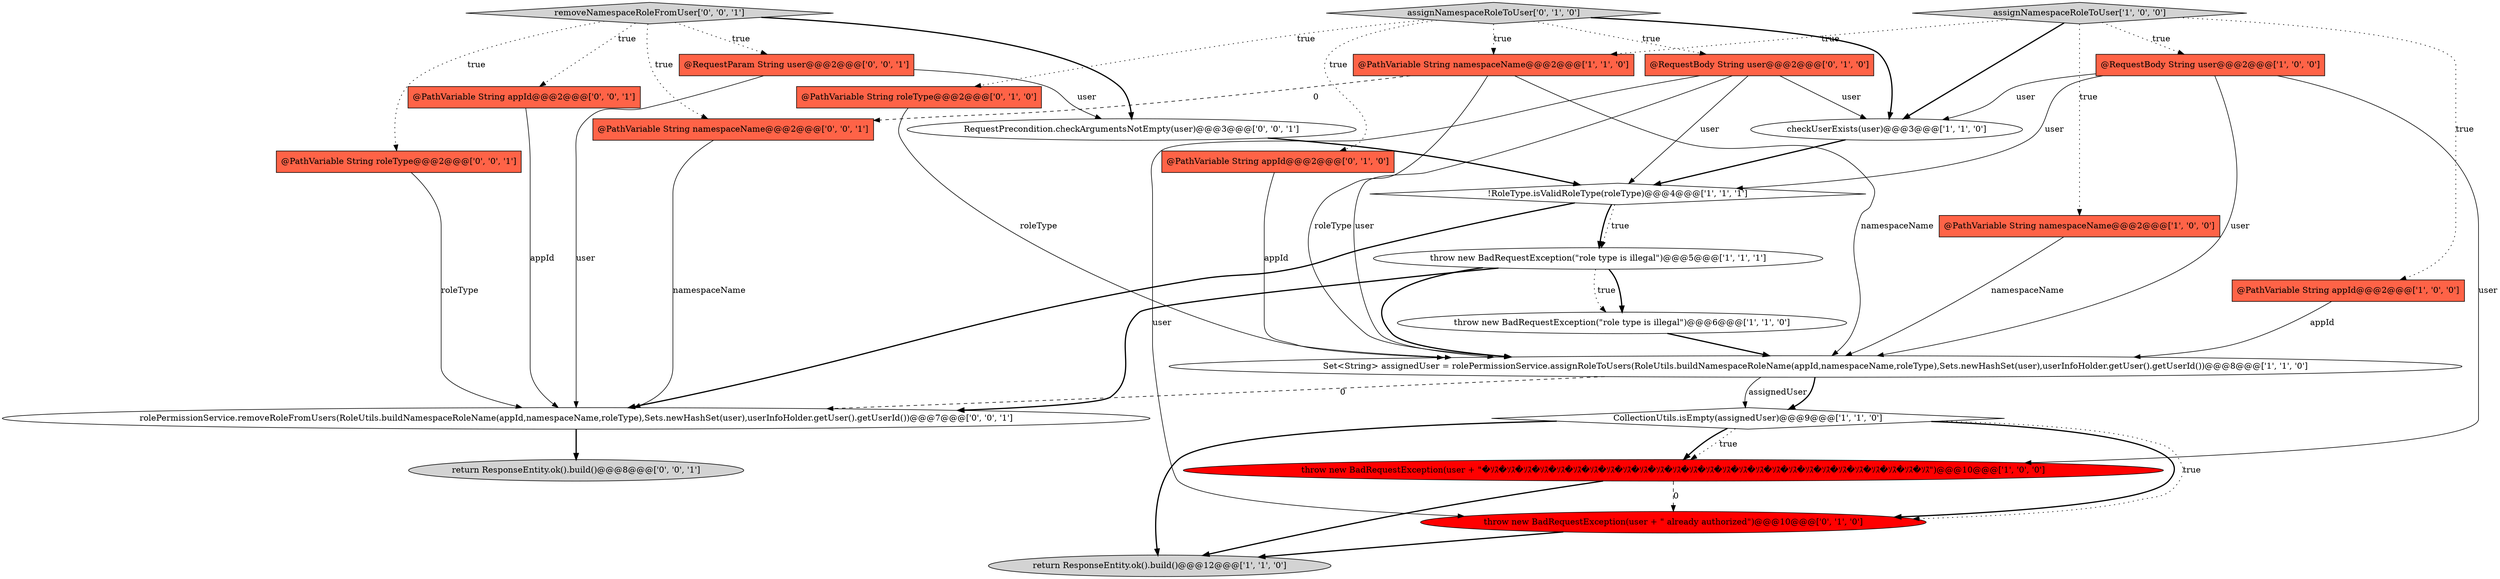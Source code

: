 digraph {
16 [style = filled, label = "@RequestBody String user@@@2@@@['0', '1', '0']", fillcolor = tomato, shape = box image = "AAA0AAABBB2BBB"];
18 [style = filled, label = "@PathVariable String appId@@@2@@@['0', '0', '1']", fillcolor = tomato, shape = box image = "AAA0AAABBB3BBB"];
23 [style = filled, label = "removeNamespaceRoleFromUser['0', '0', '1']", fillcolor = lightgray, shape = diamond image = "AAA0AAABBB3BBB"];
19 [style = filled, label = "@PathVariable String roleType@@@2@@@['0', '0', '1']", fillcolor = tomato, shape = box image = "AAA0AAABBB3BBB"];
5 [style = filled, label = "@RequestBody String user@@@2@@@['1', '0', '0']", fillcolor = tomato, shape = box image = "AAA0AAABBB1BBB"];
20 [style = filled, label = "@RequestParam String user@@@2@@@['0', '0', '1']", fillcolor = tomato, shape = box image = "AAA0AAABBB3BBB"];
21 [style = filled, label = "RequestPrecondition.checkArgumentsNotEmpty(user)@@@3@@@['0', '0', '1']", fillcolor = white, shape = ellipse image = "AAA0AAABBB3BBB"];
7 [style = filled, label = "assignNamespaceRoleToUser['1', '0', '0']", fillcolor = lightgray, shape = diamond image = "AAA0AAABBB1BBB"];
11 [style = filled, label = "@PathVariable String namespaceName@@@2@@@['1', '1', '0']", fillcolor = tomato, shape = box image = "AAA0AAABBB1BBB"];
22 [style = filled, label = "return ResponseEntity.ok().build()@@@8@@@['0', '0', '1']", fillcolor = lightgray, shape = ellipse image = "AAA0AAABBB3BBB"];
14 [style = filled, label = "@PathVariable String roleType@@@2@@@['0', '1', '0']", fillcolor = tomato, shape = box image = "AAA0AAABBB2BBB"];
8 [style = filled, label = "Set<String> assignedUser = rolePermissionService.assignRoleToUsers(RoleUtils.buildNamespaceRoleName(appId,namespaceName,roleType),Sets.newHashSet(user),userInfoHolder.getUser().getUserId())@@@8@@@['1', '1', '0']", fillcolor = white, shape = ellipse image = "AAA0AAABBB1BBB"];
3 [style = filled, label = "CollectionUtils.isEmpty(assignedUser)@@@9@@@['1', '1', '0']", fillcolor = white, shape = diamond image = "AAA0AAABBB1BBB"];
2 [style = filled, label = "throw new BadRequestException(user + \"�ｿｽ�ｿｽ�ｿｽ�ｿｽ�ｿｽ�ｿｽ�ｿｽ�ｿｽ�ｿｽ�ｿｽ�ｿｽ�ｿｽ�ｿｽ�ｿｽ�ｿｽ�ｿｽ�ｿｽ�ｿｽ�ｿｽ�ｿｽ�ｿｽ�ｿｽ�ｿｽ�ｿｽ�ｿｽ�ｿｽ�ｿｽ\")@@@10@@@['1', '0', '0']", fillcolor = red, shape = ellipse image = "AAA1AAABBB1BBB"];
25 [style = filled, label = "@PathVariable String namespaceName@@@2@@@['0', '0', '1']", fillcolor = tomato, shape = box image = "AAA0AAABBB3BBB"];
0 [style = filled, label = "throw new BadRequestException(\"role type is illegal\")@@@5@@@['1', '1', '1']", fillcolor = white, shape = ellipse image = "AAA0AAABBB1BBB"];
12 [style = filled, label = "throw new BadRequestException(\"role type is illegal\")@@@6@@@['1', '1', '0']", fillcolor = white, shape = ellipse image = "AAA0AAABBB1BBB"];
4 [style = filled, label = "@PathVariable String namespaceName@@@2@@@['1', '0', '0']", fillcolor = tomato, shape = box image = "AAA0AAABBB1BBB"];
10 [style = filled, label = "checkUserExists(user)@@@3@@@['1', '1', '0']", fillcolor = white, shape = ellipse image = "AAA0AAABBB1BBB"];
9 [style = filled, label = "@PathVariable String appId@@@2@@@['1', '0', '0']", fillcolor = tomato, shape = box image = "AAA0AAABBB1BBB"];
24 [style = filled, label = "rolePermissionService.removeRoleFromUsers(RoleUtils.buildNamespaceRoleName(appId,namespaceName,roleType),Sets.newHashSet(user),userInfoHolder.getUser().getUserId())@@@7@@@['0', '0', '1']", fillcolor = white, shape = ellipse image = "AAA0AAABBB3BBB"];
17 [style = filled, label = "throw new BadRequestException(user + \" already authorized\")@@@10@@@['0', '1', '0']", fillcolor = red, shape = ellipse image = "AAA1AAABBB2BBB"];
1 [style = filled, label = "!RoleType.isValidRoleType(roleType)@@@4@@@['1', '1', '1']", fillcolor = white, shape = diamond image = "AAA0AAABBB1BBB"];
13 [style = filled, label = "assignNamespaceRoleToUser['0', '1', '0']", fillcolor = lightgray, shape = diamond image = "AAA0AAABBB2BBB"];
6 [style = filled, label = "return ResponseEntity.ok().build()@@@12@@@['1', '1', '0']", fillcolor = lightgray, shape = ellipse image = "AAA0AAABBB1BBB"];
15 [style = filled, label = "@PathVariable String appId@@@2@@@['0', '1', '0']", fillcolor = tomato, shape = box image = "AAA0AAABBB2BBB"];
13->10 [style = bold, label=""];
13->16 [style = dotted, label="true"];
0->12 [style = dotted, label="true"];
8->3 [style = solid, label="assignedUser"];
17->6 [style = bold, label=""];
9->8 [style = solid, label="appId"];
7->10 [style = bold, label=""];
2->6 [style = bold, label=""];
5->2 [style = solid, label="user"];
16->8 [style = solid, label="user"];
5->1 [style = solid, label="user"];
0->12 [style = bold, label=""];
8->3 [style = bold, label=""];
15->8 [style = solid, label="appId"];
3->6 [style = bold, label=""];
1->0 [style = bold, label=""];
7->9 [style = dotted, label="true"];
23->19 [style = dotted, label="true"];
8->24 [style = dashed, label="0"];
14->8 [style = solid, label="roleType"];
24->22 [style = bold, label=""];
2->17 [style = dashed, label="0"];
5->8 [style = solid, label="user"];
16->1 [style = solid, label="user"];
16->10 [style = solid, label="user"];
7->5 [style = dotted, label="true"];
4->8 [style = solid, label="namespaceName"];
23->20 [style = dotted, label="true"];
7->11 [style = dotted, label="true"];
3->2 [style = bold, label=""];
23->21 [style = bold, label=""];
11->8 [style = solid, label="namespaceName"];
20->24 [style = solid, label="user"];
23->18 [style = dotted, label="true"];
12->8 [style = bold, label=""];
1->24 [style = bold, label=""];
0->24 [style = bold, label=""];
11->8 [style = solid, label="roleType"];
21->1 [style = bold, label=""];
7->4 [style = dotted, label="true"];
0->8 [style = bold, label=""];
11->25 [style = dashed, label="0"];
5->10 [style = solid, label="user"];
25->24 [style = solid, label="namespaceName"];
16->17 [style = solid, label="user"];
3->17 [style = bold, label=""];
3->17 [style = dotted, label="true"];
13->15 [style = dotted, label="true"];
20->21 [style = solid, label="user"];
13->11 [style = dotted, label="true"];
1->0 [style = dotted, label="true"];
18->24 [style = solid, label="appId"];
10->1 [style = bold, label=""];
13->14 [style = dotted, label="true"];
19->24 [style = solid, label="roleType"];
23->25 [style = dotted, label="true"];
3->2 [style = dotted, label="true"];
}
